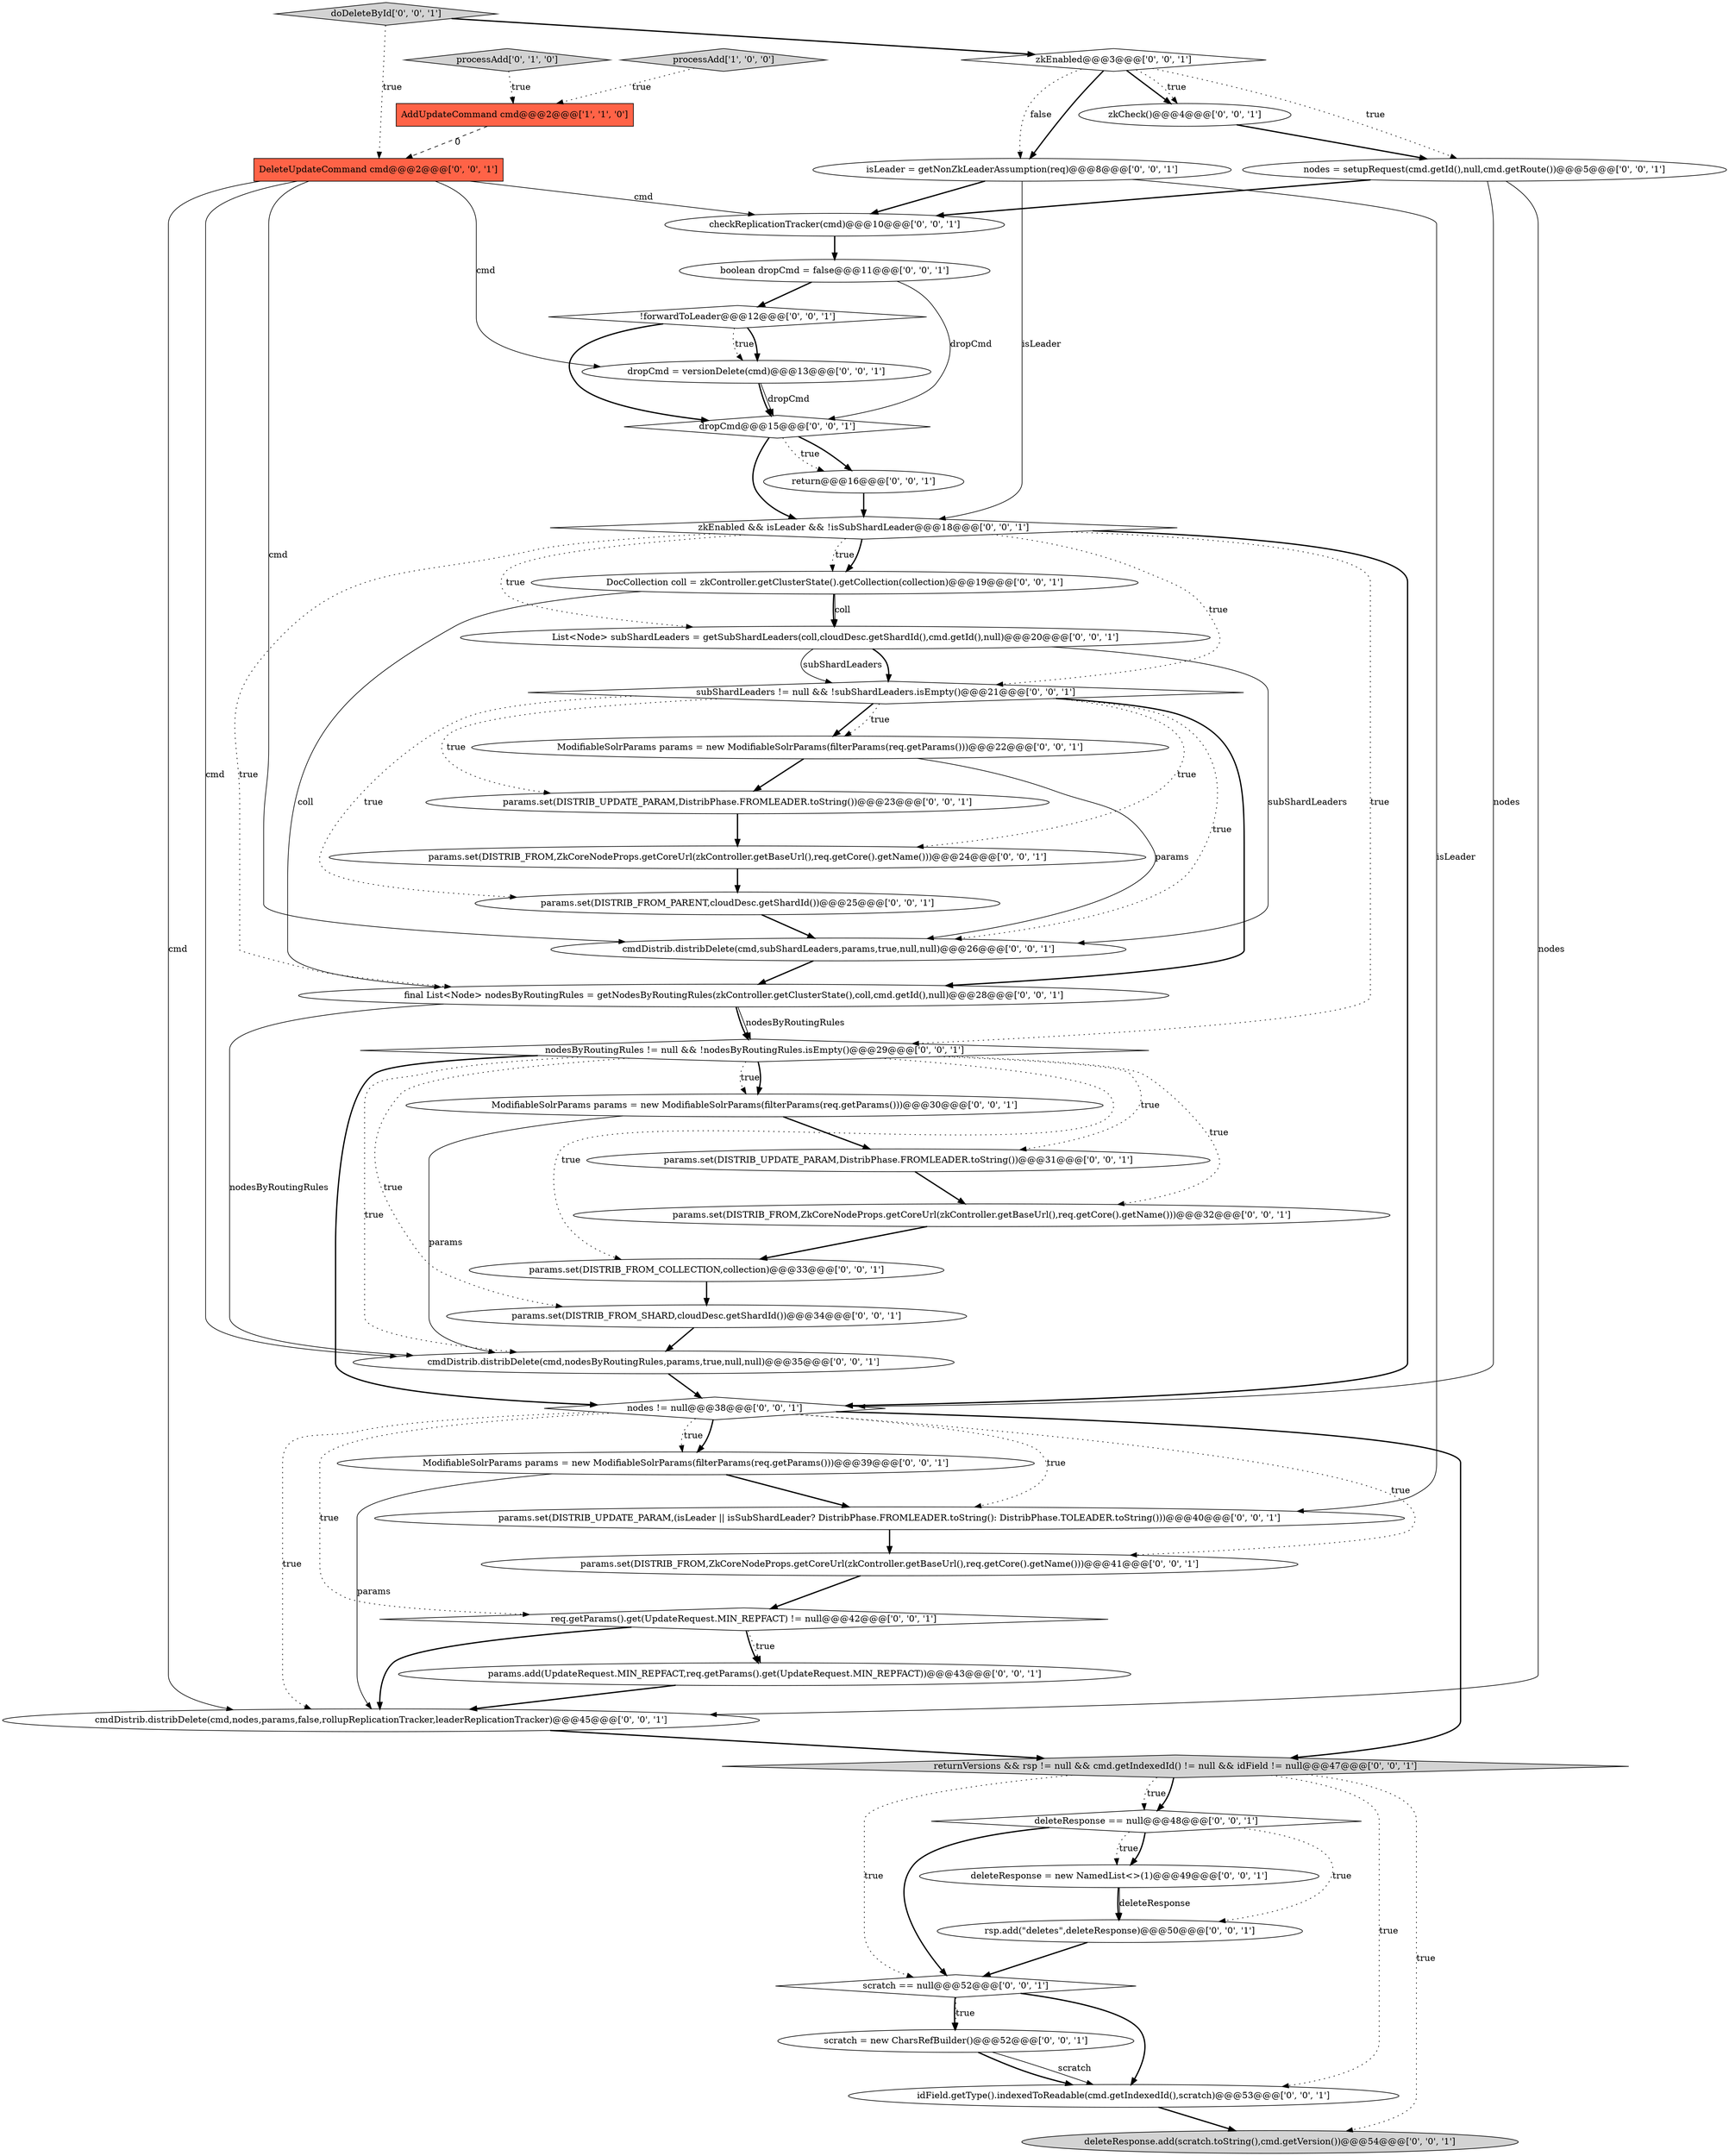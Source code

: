 digraph {
43 [style = filled, label = "dropCmd = versionDelete(cmd)@@@13@@@['0', '0', '1']", fillcolor = white, shape = ellipse image = "AAA0AAABBB3BBB"];
39 [style = filled, label = "idField.getType().indexedToReadable(cmd.getIndexedId(),scratch)@@@53@@@['0', '0', '1']", fillcolor = white, shape = ellipse image = "AAA0AAABBB3BBB"];
21 [style = filled, label = "ModifiableSolrParams params = new ModifiableSolrParams(filterParams(req.getParams()))@@@22@@@['0', '0', '1']", fillcolor = white, shape = ellipse image = "AAA0AAABBB3BBB"];
0 [style = filled, label = "processAdd['1', '0', '0']", fillcolor = lightgray, shape = diamond image = "AAA0AAABBB1BBB"];
30 [style = filled, label = "zkCheck()@@@4@@@['0', '0', '1']", fillcolor = white, shape = ellipse image = "AAA0AAABBB3BBB"];
32 [style = filled, label = "ModifiableSolrParams params = new ModifiableSolrParams(filterParams(req.getParams()))@@@39@@@['0', '0', '1']", fillcolor = white, shape = ellipse image = "AAA0AAABBB3BBB"];
9 [style = filled, label = "params.set(DISTRIB_UPDATE_PARAM,DistribPhase.FROMLEADER.toString())@@@31@@@['0', '0', '1']", fillcolor = white, shape = ellipse image = "AAA0AAABBB3BBB"];
45 [style = filled, label = "params.set(DISTRIB_FROM_COLLECTION,collection)@@@33@@@['0', '0', '1']", fillcolor = white, shape = ellipse image = "AAA0AAABBB3BBB"];
16 [style = filled, label = "DocCollection coll = zkController.getClusterState().getCollection(collection)@@@19@@@['0', '0', '1']", fillcolor = white, shape = ellipse image = "AAA0AAABBB3BBB"];
2 [style = filled, label = "processAdd['0', '1', '0']", fillcolor = lightgray, shape = diamond image = "AAA0AAABBB2BBB"];
36 [style = filled, label = "params.set(DISTRIB_FROM_SHARD,cloudDesc.getShardId())@@@34@@@['0', '0', '1']", fillcolor = white, shape = ellipse image = "AAA0AAABBB3BBB"];
40 [style = filled, label = "doDeleteById['0', '0', '1']", fillcolor = lightgray, shape = diamond image = "AAA0AAABBB3BBB"];
4 [style = filled, label = "params.add(UpdateRequest.MIN_REPFACT,req.getParams().get(UpdateRequest.MIN_REPFACT))@@@43@@@['0', '0', '1']", fillcolor = white, shape = ellipse image = "AAA0AAABBB3BBB"];
31 [style = filled, label = "dropCmd@@@15@@@['0', '0', '1']", fillcolor = white, shape = diamond image = "AAA0AAABBB3BBB"];
37 [style = filled, label = "scratch = new CharsRefBuilder()@@@52@@@['0', '0', '1']", fillcolor = white, shape = ellipse image = "AAA0AAABBB3BBB"];
17 [style = filled, label = "deleteResponse = new NamedList<>(1)@@@49@@@['0', '0', '1']", fillcolor = white, shape = ellipse image = "AAA0AAABBB3BBB"];
27 [style = filled, label = "subShardLeaders != null && !subShardLeaders.isEmpty()@@@21@@@['0', '0', '1']", fillcolor = white, shape = diamond image = "AAA0AAABBB3BBB"];
34 [style = filled, label = "params.set(DISTRIB_UPDATE_PARAM,(isLeader || isSubShardLeader? DistribPhase.FROMLEADER.toString(): DistribPhase.TOLEADER.toString()))@@@40@@@['0', '0', '1']", fillcolor = white, shape = ellipse image = "AAA0AAABBB3BBB"];
26 [style = filled, label = "return@@@16@@@['0', '0', '1']", fillcolor = white, shape = ellipse image = "AAA0AAABBB3BBB"];
23 [style = filled, label = "DeleteUpdateCommand cmd@@@2@@@['0', '0', '1']", fillcolor = tomato, shape = box image = "AAA0AAABBB3BBB"];
20 [style = filled, label = "params.set(DISTRIB_FROM,ZkCoreNodeProps.getCoreUrl(zkController.getBaseUrl(),req.getCore().getName()))@@@32@@@['0', '0', '1']", fillcolor = white, shape = ellipse image = "AAA0AAABBB3BBB"];
10 [style = filled, label = "deleteResponse.add(scratch.toString(),cmd.getVersion())@@@54@@@['0', '0', '1']", fillcolor = lightgray, shape = ellipse image = "AAA0AAABBB3BBB"];
15 [style = filled, label = "zkEnabled@@@3@@@['0', '0', '1']", fillcolor = white, shape = diamond image = "AAA0AAABBB3BBB"];
18 [style = filled, label = "deleteResponse == null@@@48@@@['0', '0', '1']", fillcolor = white, shape = diamond image = "AAA0AAABBB3BBB"];
46 [style = filled, label = "final List<Node> nodesByRoutingRules = getNodesByRoutingRules(zkController.getClusterState(),coll,cmd.getId(),null)@@@28@@@['0', '0', '1']", fillcolor = white, shape = ellipse image = "AAA0AAABBB3BBB"];
6 [style = filled, label = "nodes != null@@@38@@@['0', '0', '1']", fillcolor = white, shape = diamond image = "AAA0AAABBB3BBB"];
14 [style = filled, label = "req.getParams().get(UpdateRequest.MIN_REPFACT) != null@@@42@@@['0', '0', '1']", fillcolor = white, shape = diamond image = "AAA0AAABBB3BBB"];
11 [style = filled, label = "checkReplicationTracker(cmd)@@@10@@@['0', '0', '1']", fillcolor = white, shape = ellipse image = "AAA0AAABBB3BBB"];
35 [style = filled, label = "cmdDistrib.distribDelete(cmd,nodes,params,false,rollupReplicationTracker,leaderReplicationTracker)@@@45@@@['0', '0', '1']", fillcolor = white, shape = ellipse image = "AAA0AAABBB3BBB"];
41 [style = filled, label = "scratch == null@@@52@@@['0', '0', '1']", fillcolor = white, shape = diamond image = "AAA0AAABBB3BBB"];
42 [style = filled, label = "cmdDistrib.distribDelete(cmd,subShardLeaders,params,true,null,null)@@@26@@@['0', '0', '1']", fillcolor = white, shape = ellipse image = "AAA0AAABBB3BBB"];
44 [style = filled, label = "boolean dropCmd = false@@@11@@@['0', '0', '1']", fillcolor = white, shape = ellipse image = "AAA0AAABBB3BBB"];
13 [style = filled, label = "cmdDistrib.distribDelete(cmd,nodesByRoutingRules,params,true,null,null)@@@35@@@['0', '0', '1']", fillcolor = white, shape = ellipse image = "AAA0AAABBB3BBB"];
7 [style = filled, label = "returnVersions && rsp != null && cmd.getIndexedId() != null && idField != null@@@47@@@['0', '0', '1']", fillcolor = lightgray, shape = diamond image = "AAA0AAABBB3BBB"];
1 [style = filled, label = "AddUpdateCommand cmd@@@2@@@['1', '1', '0']", fillcolor = tomato, shape = box image = "AAA0AAABBB1BBB"];
12 [style = filled, label = "List<Node> subShardLeaders = getSubShardLeaders(coll,cloudDesc.getShardId(),cmd.getId(),null)@@@20@@@['0', '0', '1']", fillcolor = white, shape = ellipse image = "AAA0AAABBB3BBB"];
8 [style = filled, label = "!forwardToLeader@@@12@@@['0', '0', '1']", fillcolor = white, shape = diamond image = "AAA0AAABBB3BBB"];
25 [style = filled, label = "ModifiableSolrParams params = new ModifiableSolrParams(filterParams(req.getParams()))@@@30@@@['0', '0', '1']", fillcolor = white, shape = ellipse image = "AAA0AAABBB3BBB"];
24 [style = filled, label = "nodes = setupRequest(cmd.getId(),null,cmd.getRoute())@@@5@@@['0', '0', '1']", fillcolor = white, shape = ellipse image = "AAA0AAABBB3BBB"];
29 [style = filled, label = "params.set(DISTRIB_UPDATE_PARAM,DistribPhase.FROMLEADER.toString())@@@23@@@['0', '0', '1']", fillcolor = white, shape = ellipse image = "AAA0AAABBB3BBB"];
38 [style = filled, label = "isLeader = getNonZkLeaderAssumption(req)@@@8@@@['0', '0', '1']", fillcolor = white, shape = ellipse image = "AAA0AAABBB3BBB"];
19 [style = filled, label = "params.set(DISTRIB_FROM,ZkCoreNodeProps.getCoreUrl(zkController.getBaseUrl(),req.getCore().getName()))@@@24@@@['0', '0', '1']", fillcolor = white, shape = ellipse image = "AAA0AAABBB3BBB"];
28 [style = filled, label = "nodesByRoutingRules != null && !nodesByRoutingRules.isEmpty()@@@29@@@['0', '0', '1']", fillcolor = white, shape = diamond image = "AAA0AAABBB3BBB"];
5 [style = filled, label = "rsp.add(\"deletes\",deleteResponse)@@@50@@@['0', '0', '1']", fillcolor = white, shape = ellipse image = "AAA0AAABBB3BBB"];
33 [style = filled, label = "zkEnabled && isLeader && !isSubShardLeader@@@18@@@['0', '0', '1']", fillcolor = white, shape = diamond image = "AAA0AAABBB3BBB"];
22 [style = filled, label = "params.set(DISTRIB_FROM,ZkCoreNodeProps.getCoreUrl(zkController.getBaseUrl(),req.getCore().getName()))@@@41@@@['0', '0', '1']", fillcolor = white, shape = ellipse image = "AAA0AAABBB3BBB"];
3 [style = filled, label = "params.set(DISTRIB_FROM_PARENT,cloudDesc.getShardId())@@@25@@@['0', '0', '1']", fillcolor = white, shape = ellipse image = "AAA0AAABBB3BBB"];
19->3 [style = bold, label=""];
6->35 [style = dotted, label="true"];
14->4 [style = dotted, label="true"];
7->18 [style = dotted, label="true"];
12->27 [style = bold, label=""];
29->19 [style = bold, label=""];
3->42 [style = bold, label=""];
13->6 [style = bold, label=""];
23->43 [style = solid, label="cmd"];
43->31 [style = solid, label="dropCmd"];
46->28 [style = solid, label="nodesByRoutingRules"];
8->31 [style = bold, label=""];
16->12 [style = bold, label=""];
11->44 [style = bold, label=""];
28->6 [style = bold, label=""];
37->39 [style = solid, label="scratch"];
6->32 [style = bold, label=""];
18->41 [style = bold, label=""];
22->14 [style = bold, label=""];
33->28 [style = dotted, label="true"];
28->36 [style = dotted, label="true"];
31->33 [style = bold, label=""];
27->21 [style = bold, label=""];
25->13 [style = solid, label="params"];
38->34 [style = solid, label="isLeader"];
5->41 [style = bold, label=""];
0->1 [style = dotted, label="true"];
27->29 [style = dotted, label="true"];
14->35 [style = bold, label=""];
15->38 [style = bold, label=""];
7->41 [style = dotted, label="true"];
27->3 [style = dotted, label="true"];
7->10 [style = dotted, label="true"];
38->33 [style = solid, label="isLeader"];
9->20 [style = bold, label=""];
24->11 [style = bold, label=""];
33->16 [style = dotted, label="true"];
41->39 [style = bold, label=""];
31->26 [style = bold, label=""];
33->6 [style = bold, label=""];
2->1 [style = dotted, label="true"];
24->35 [style = solid, label="nodes"];
18->17 [style = dotted, label="true"];
40->15 [style = bold, label=""];
28->25 [style = dotted, label="true"];
31->26 [style = dotted, label="true"];
25->9 [style = bold, label=""];
44->8 [style = bold, label=""];
32->34 [style = bold, label=""];
33->12 [style = dotted, label="true"];
34->22 [style = bold, label=""];
23->35 [style = solid, label="cmd"];
27->42 [style = dotted, label="true"];
1->23 [style = dashed, label="0"];
23->42 [style = solid, label="cmd"];
15->30 [style = bold, label=""];
40->23 [style = dotted, label="true"];
41->37 [style = bold, label=""];
28->13 [style = dotted, label="true"];
7->18 [style = bold, label=""];
6->34 [style = dotted, label="true"];
4->35 [style = bold, label=""];
26->33 [style = bold, label=""];
27->21 [style = dotted, label="true"];
6->14 [style = dotted, label="true"];
23->13 [style = solid, label="cmd"];
27->19 [style = dotted, label="true"];
35->7 [style = bold, label=""];
39->10 [style = bold, label=""];
21->42 [style = solid, label="params"];
41->37 [style = dotted, label="true"];
17->5 [style = solid, label="deleteResponse"];
7->39 [style = dotted, label="true"];
12->42 [style = solid, label="subShardLeaders"];
15->30 [style = dotted, label="true"];
38->11 [style = bold, label=""];
33->46 [style = dotted, label="true"];
15->24 [style = dotted, label="true"];
16->46 [style = solid, label="coll"];
28->45 [style = dotted, label="true"];
43->31 [style = bold, label=""];
18->5 [style = dotted, label="true"];
15->38 [style = dotted, label="false"];
6->32 [style = dotted, label="true"];
27->46 [style = bold, label=""];
24->6 [style = solid, label="nodes"];
21->29 [style = bold, label=""];
33->16 [style = bold, label=""];
20->45 [style = bold, label=""];
45->36 [style = bold, label=""];
28->20 [style = dotted, label="true"];
37->39 [style = bold, label=""];
6->22 [style = dotted, label="true"];
23->11 [style = solid, label="cmd"];
36->13 [style = bold, label=""];
46->28 [style = bold, label=""];
8->43 [style = dotted, label="true"];
32->35 [style = solid, label="params"];
42->46 [style = bold, label=""];
44->31 [style = solid, label="dropCmd"];
18->17 [style = bold, label=""];
12->27 [style = solid, label="subShardLeaders"];
14->4 [style = bold, label=""];
6->7 [style = bold, label=""];
8->43 [style = bold, label=""];
16->12 [style = solid, label="coll"];
46->13 [style = solid, label="nodesByRoutingRules"];
28->9 [style = dotted, label="true"];
30->24 [style = bold, label=""];
28->25 [style = bold, label=""];
17->5 [style = bold, label=""];
33->27 [style = dotted, label="true"];
}
